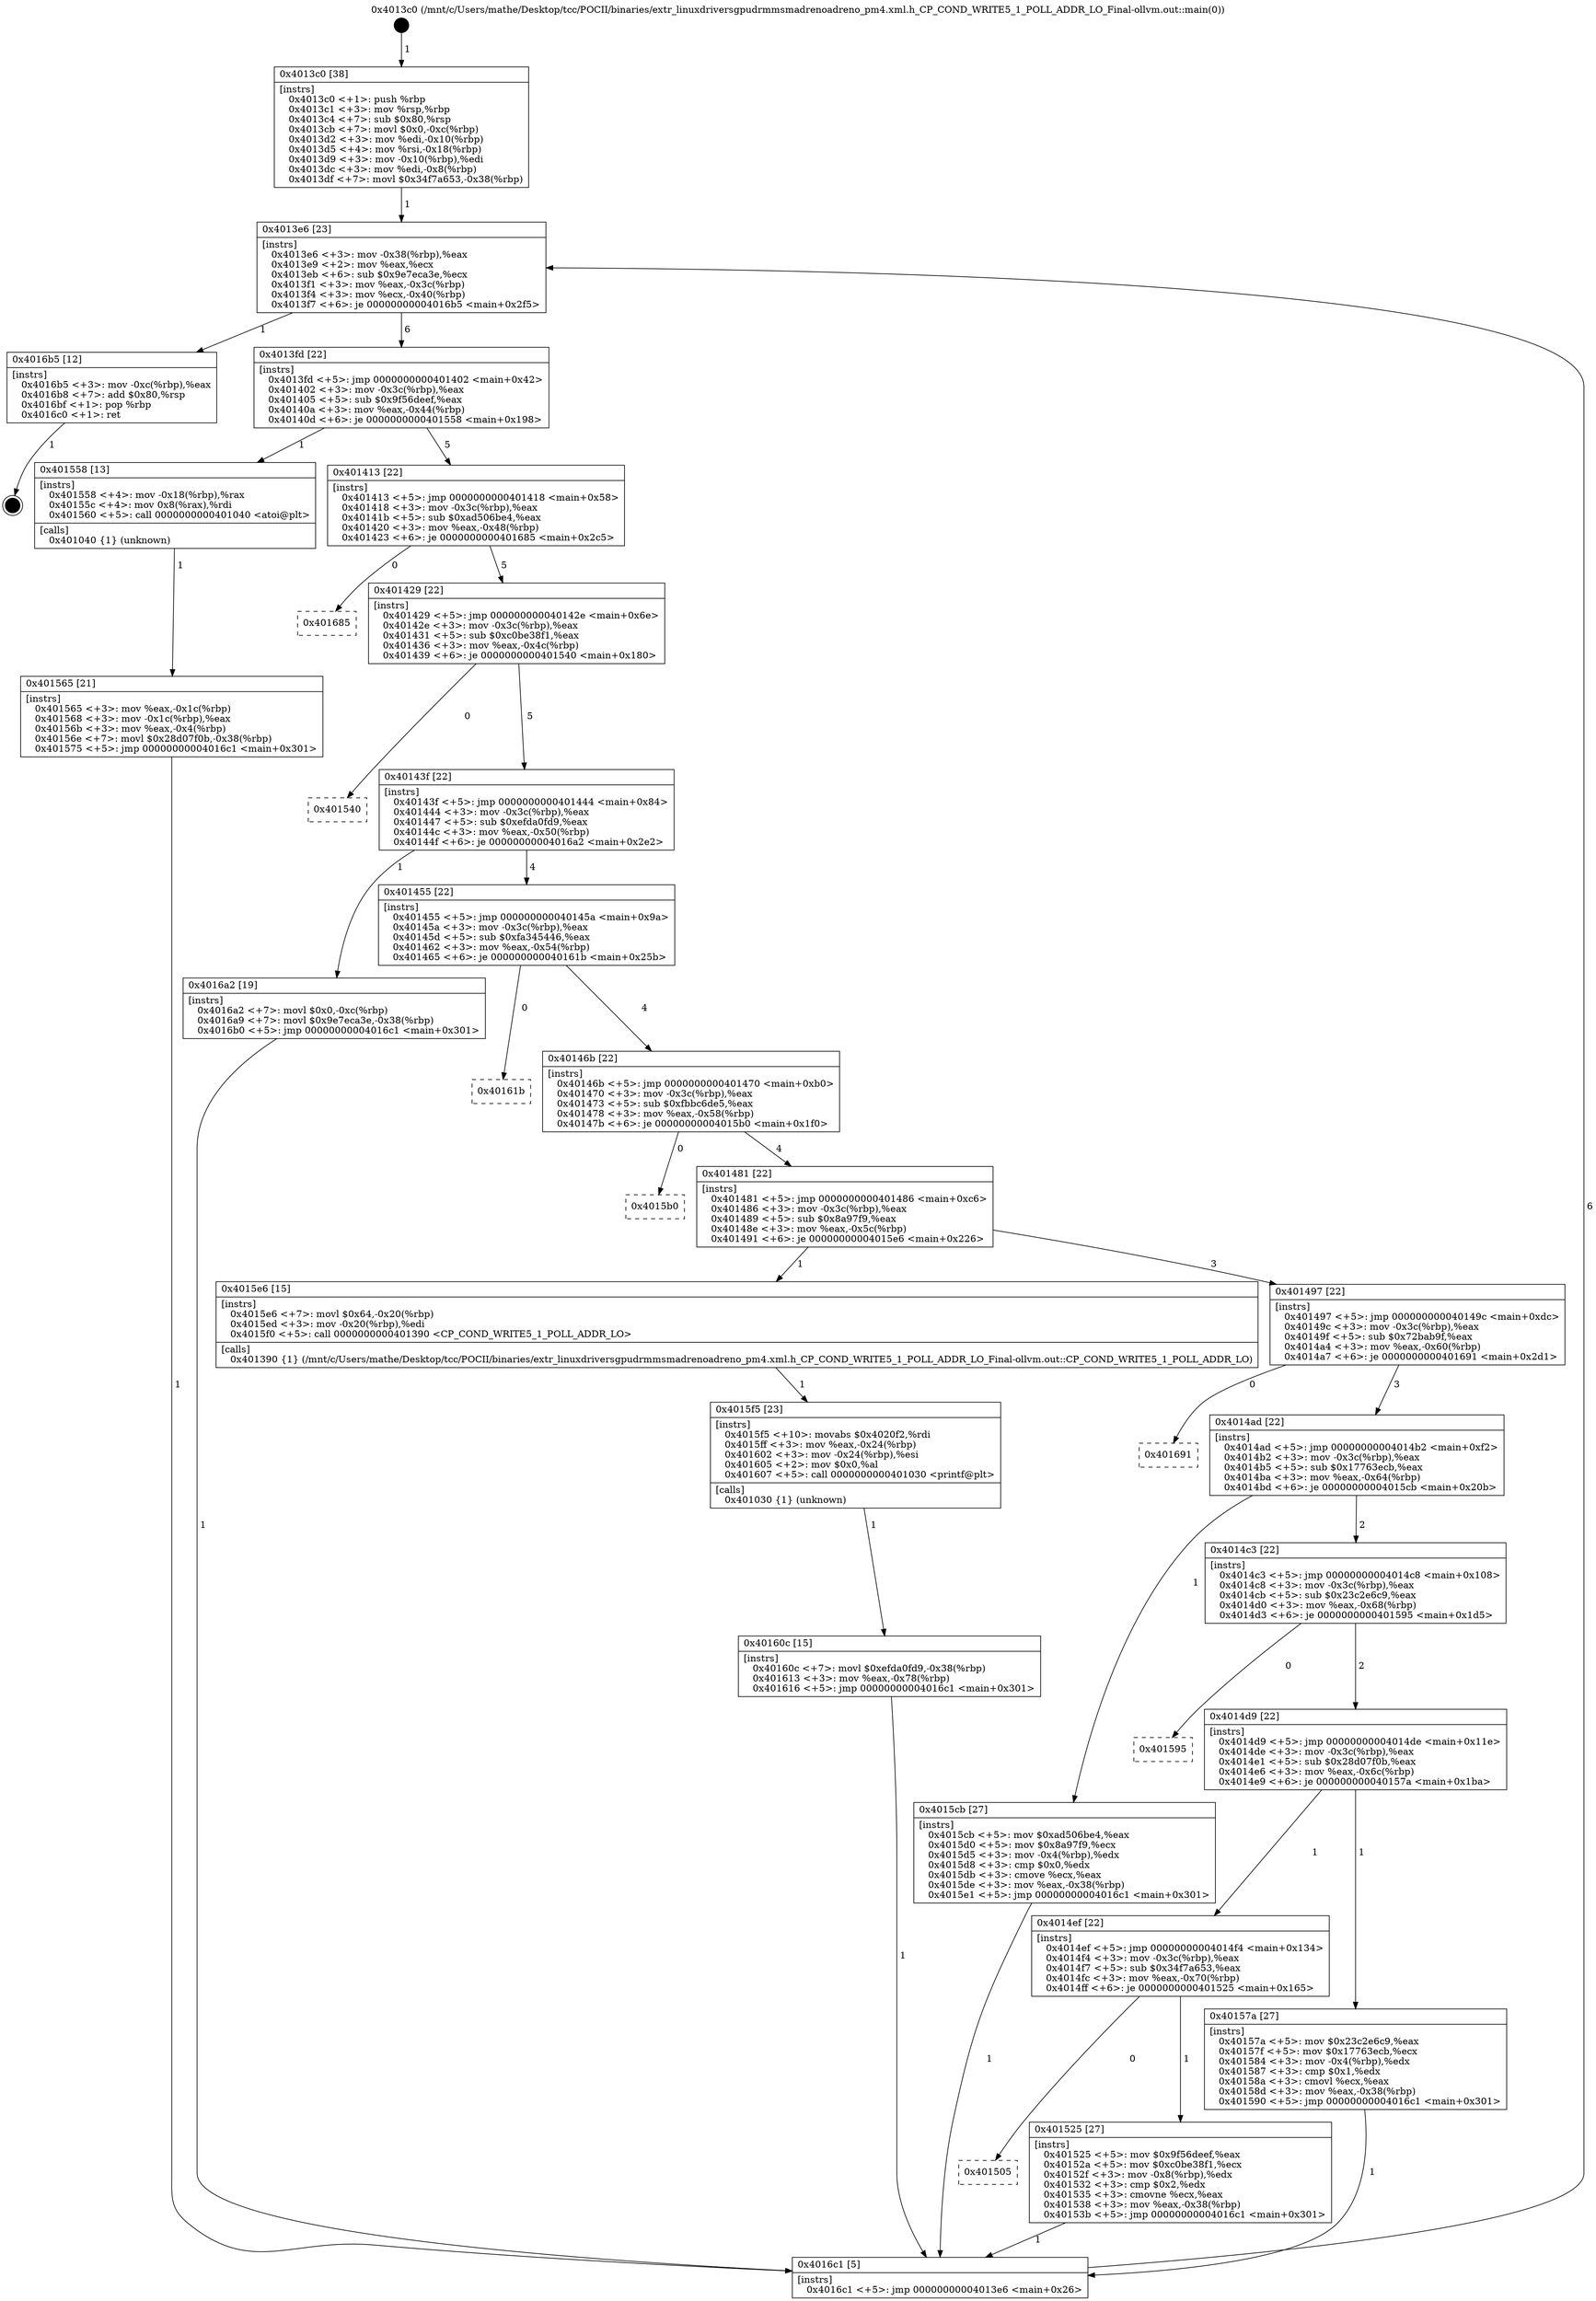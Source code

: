 digraph "0x4013c0" {
  label = "0x4013c0 (/mnt/c/Users/mathe/Desktop/tcc/POCII/binaries/extr_linuxdriversgpudrmmsmadrenoadreno_pm4.xml.h_CP_COND_WRITE5_1_POLL_ADDR_LO_Final-ollvm.out::main(0))"
  labelloc = "t"
  node[shape=record]

  Entry [label="",width=0.3,height=0.3,shape=circle,fillcolor=black,style=filled]
  "0x4013e6" [label="{
     0x4013e6 [23]\l
     | [instrs]\l
     &nbsp;&nbsp;0x4013e6 \<+3\>: mov -0x38(%rbp),%eax\l
     &nbsp;&nbsp;0x4013e9 \<+2\>: mov %eax,%ecx\l
     &nbsp;&nbsp;0x4013eb \<+6\>: sub $0x9e7eca3e,%ecx\l
     &nbsp;&nbsp;0x4013f1 \<+3\>: mov %eax,-0x3c(%rbp)\l
     &nbsp;&nbsp;0x4013f4 \<+3\>: mov %ecx,-0x40(%rbp)\l
     &nbsp;&nbsp;0x4013f7 \<+6\>: je 00000000004016b5 \<main+0x2f5\>\l
  }"]
  "0x4016b5" [label="{
     0x4016b5 [12]\l
     | [instrs]\l
     &nbsp;&nbsp;0x4016b5 \<+3\>: mov -0xc(%rbp),%eax\l
     &nbsp;&nbsp;0x4016b8 \<+7\>: add $0x80,%rsp\l
     &nbsp;&nbsp;0x4016bf \<+1\>: pop %rbp\l
     &nbsp;&nbsp;0x4016c0 \<+1\>: ret\l
  }"]
  "0x4013fd" [label="{
     0x4013fd [22]\l
     | [instrs]\l
     &nbsp;&nbsp;0x4013fd \<+5\>: jmp 0000000000401402 \<main+0x42\>\l
     &nbsp;&nbsp;0x401402 \<+3\>: mov -0x3c(%rbp),%eax\l
     &nbsp;&nbsp;0x401405 \<+5\>: sub $0x9f56deef,%eax\l
     &nbsp;&nbsp;0x40140a \<+3\>: mov %eax,-0x44(%rbp)\l
     &nbsp;&nbsp;0x40140d \<+6\>: je 0000000000401558 \<main+0x198\>\l
  }"]
  Exit [label="",width=0.3,height=0.3,shape=circle,fillcolor=black,style=filled,peripheries=2]
  "0x401558" [label="{
     0x401558 [13]\l
     | [instrs]\l
     &nbsp;&nbsp;0x401558 \<+4\>: mov -0x18(%rbp),%rax\l
     &nbsp;&nbsp;0x40155c \<+4\>: mov 0x8(%rax),%rdi\l
     &nbsp;&nbsp;0x401560 \<+5\>: call 0000000000401040 \<atoi@plt\>\l
     | [calls]\l
     &nbsp;&nbsp;0x401040 \{1\} (unknown)\l
  }"]
  "0x401413" [label="{
     0x401413 [22]\l
     | [instrs]\l
     &nbsp;&nbsp;0x401413 \<+5\>: jmp 0000000000401418 \<main+0x58\>\l
     &nbsp;&nbsp;0x401418 \<+3\>: mov -0x3c(%rbp),%eax\l
     &nbsp;&nbsp;0x40141b \<+5\>: sub $0xad506be4,%eax\l
     &nbsp;&nbsp;0x401420 \<+3\>: mov %eax,-0x48(%rbp)\l
     &nbsp;&nbsp;0x401423 \<+6\>: je 0000000000401685 \<main+0x2c5\>\l
  }"]
  "0x40160c" [label="{
     0x40160c [15]\l
     | [instrs]\l
     &nbsp;&nbsp;0x40160c \<+7\>: movl $0xefda0fd9,-0x38(%rbp)\l
     &nbsp;&nbsp;0x401613 \<+3\>: mov %eax,-0x78(%rbp)\l
     &nbsp;&nbsp;0x401616 \<+5\>: jmp 00000000004016c1 \<main+0x301\>\l
  }"]
  "0x401685" [label="{
     0x401685\l
  }", style=dashed]
  "0x401429" [label="{
     0x401429 [22]\l
     | [instrs]\l
     &nbsp;&nbsp;0x401429 \<+5\>: jmp 000000000040142e \<main+0x6e\>\l
     &nbsp;&nbsp;0x40142e \<+3\>: mov -0x3c(%rbp),%eax\l
     &nbsp;&nbsp;0x401431 \<+5\>: sub $0xc0be38f1,%eax\l
     &nbsp;&nbsp;0x401436 \<+3\>: mov %eax,-0x4c(%rbp)\l
     &nbsp;&nbsp;0x401439 \<+6\>: je 0000000000401540 \<main+0x180\>\l
  }"]
  "0x4015f5" [label="{
     0x4015f5 [23]\l
     | [instrs]\l
     &nbsp;&nbsp;0x4015f5 \<+10\>: movabs $0x4020f2,%rdi\l
     &nbsp;&nbsp;0x4015ff \<+3\>: mov %eax,-0x24(%rbp)\l
     &nbsp;&nbsp;0x401602 \<+3\>: mov -0x24(%rbp),%esi\l
     &nbsp;&nbsp;0x401605 \<+2\>: mov $0x0,%al\l
     &nbsp;&nbsp;0x401607 \<+5\>: call 0000000000401030 \<printf@plt\>\l
     | [calls]\l
     &nbsp;&nbsp;0x401030 \{1\} (unknown)\l
  }"]
  "0x401540" [label="{
     0x401540\l
  }", style=dashed]
  "0x40143f" [label="{
     0x40143f [22]\l
     | [instrs]\l
     &nbsp;&nbsp;0x40143f \<+5\>: jmp 0000000000401444 \<main+0x84\>\l
     &nbsp;&nbsp;0x401444 \<+3\>: mov -0x3c(%rbp),%eax\l
     &nbsp;&nbsp;0x401447 \<+5\>: sub $0xefda0fd9,%eax\l
     &nbsp;&nbsp;0x40144c \<+3\>: mov %eax,-0x50(%rbp)\l
     &nbsp;&nbsp;0x40144f \<+6\>: je 00000000004016a2 \<main+0x2e2\>\l
  }"]
  "0x401565" [label="{
     0x401565 [21]\l
     | [instrs]\l
     &nbsp;&nbsp;0x401565 \<+3\>: mov %eax,-0x1c(%rbp)\l
     &nbsp;&nbsp;0x401568 \<+3\>: mov -0x1c(%rbp),%eax\l
     &nbsp;&nbsp;0x40156b \<+3\>: mov %eax,-0x4(%rbp)\l
     &nbsp;&nbsp;0x40156e \<+7\>: movl $0x28d07f0b,-0x38(%rbp)\l
     &nbsp;&nbsp;0x401575 \<+5\>: jmp 00000000004016c1 \<main+0x301\>\l
  }"]
  "0x4016a2" [label="{
     0x4016a2 [19]\l
     | [instrs]\l
     &nbsp;&nbsp;0x4016a2 \<+7\>: movl $0x0,-0xc(%rbp)\l
     &nbsp;&nbsp;0x4016a9 \<+7\>: movl $0x9e7eca3e,-0x38(%rbp)\l
     &nbsp;&nbsp;0x4016b0 \<+5\>: jmp 00000000004016c1 \<main+0x301\>\l
  }"]
  "0x401455" [label="{
     0x401455 [22]\l
     | [instrs]\l
     &nbsp;&nbsp;0x401455 \<+5\>: jmp 000000000040145a \<main+0x9a\>\l
     &nbsp;&nbsp;0x40145a \<+3\>: mov -0x3c(%rbp),%eax\l
     &nbsp;&nbsp;0x40145d \<+5\>: sub $0xfa345446,%eax\l
     &nbsp;&nbsp;0x401462 \<+3\>: mov %eax,-0x54(%rbp)\l
     &nbsp;&nbsp;0x401465 \<+6\>: je 000000000040161b \<main+0x25b\>\l
  }"]
  "0x4013c0" [label="{
     0x4013c0 [38]\l
     | [instrs]\l
     &nbsp;&nbsp;0x4013c0 \<+1\>: push %rbp\l
     &nbsp;&nbsp;0x4013c1 \<+3\>: mov %rsp,%rbp\l
     &nbsp;&nbsp;0x4013c4 \<+7\>: sub $0x80,%rsp\l
     &nbsp;&nbsp;0x4013cb \<+7\>: movl $0x0,-0xc(%rbp)\l
     &nbsp;&nbsp;0x4013d2 \<+3\>: mov %edi,-0x10(%rbp)\l
     &nbsp;&nbsp;0x4013d5 \<+4\>: mov %rsi,-0x18(%rbp)\l
     &nbsp;&nbsp;0x4013d9 \<+3\>: mov -0x10(%rbp),%edi\l
     &nbsp;&nbsp;0x4013dc \<+3\>: mov %edi,-0x8(%rbp)\l
     &nbsp;&nbsp;0x4013df \<+7\>: movl $0x34f7a653,-0x38(%rbp)\l
  }"]
  "0x40161b" [label="{
     0x40161b\l
  }", style=dashed]
  "0x40146b" [label="{
     0x40146b [22]\l
     | [instrs]\l
     &nbsp;&nbsp;0x40146b \<+5\>: jmp 0000000000401470 \<main+0xb0\>\l
     &nbsp;&nbsp;0x401470 \<+3\>: mov -0x3c(%rbp),%eax\l
     &nbsp;&nbsp;0x401473 \<+5\>: sub $0xfbbc6de5,%eax\l
     &nbsp;&nbsp;0x401478 \<+3\>: mov %eax,-0x58(%rbp)\l
     &nbsp;&nbsp;0x40147b \<+6\>: je 00000000004015b0 \<main+0x1f0\>\l
  }"]
  "0x4016c1" [label="{
     0x4016c1 [5]\l
     | [instrs]\l
     &nbsp;&nbsp;0x4016c1 \<+5\>: jmp 00000000004013e6 \<main+0x26\>\l
  }"]
  "0x4015b0" [label="{
     0x4015b0\l
  }", style=dashed]
  "0x401481" [label="{
     0x401481 [22]\l
     | [instrs]\l
     &nbsp;&nbsp;0x401481 \<+5\>: jmp 0000000000401486 \<main+0xc6\>\l
     &nbsp;&nbsp;0x401486 \<+3\>: mov -0x3c(%rbp),%eax\l
     &nbsp;&nbsp;0x401489 \<+5\>: sub $0x8a97f9,%eax\l
     &nbsp;&nbsp;0x40148e \<+3\>: mov %eax,-0x5c(%rbp)\l
     &nbsp;&nbsp;0x401491 \<+6\>: je 00000000004015e6 \<main+0x226\>\l
  }"]
  "0x401505" [label="{
     0x401505\l
  }", style=dashed]
  "0x4015e6" [label="{
     0x4015e6 [15]\l
     | [instrs]\l
     &nbsp;&nbsp;0x4015e6 \<+7\>: movl $0x64,-0x20(%rbp)\l
     &nbsp;&nbsp;0x4015ed \<+3\>: mov -0x20(%rbp),%edi\l
     &nbsp;&nbsp;0x4015f0 \<+5\>: call 0000000000401390 \<CP_COND_WRITE5_1_POLL_ADDR_LO\>\l
     | [calls]\l
     &nbsp;&nbsp;0x401390 \{1\} (/mnt/c/Users/mathe/Desktop/tcc/POCII/binaries/extr_linuxdriversgpudrmmsmadrenoadreno_pm4.xml.h_CP_COND_WRITE5_1_POLL_ADDR_LO_Final-ollvm.out::CP_COND_WRITE5_1_POLL_ADDR_LO)\l
  }"]
  "0x401497" [label="{
     0x401497 [22]\l
     | [instrs]\l
     &nbsp;&nbsp;0x401497 \<+5\>: jmp 000000000040149c \<main+0xdc\>\l
     &nbsp;&nbsp;0x40149c \<+3\>: mov -0x3c(%rbp),%eax\l
     &nbsp;&nbsp;0x40149f \<+5\>: sub $0x72bab9f,%eax\l
     &nbsp;&nbsp;0x4014a4 \<+3\>: mov %eax,-0x60(%rbp)\l
     &nbsp;&nbsp;0x4014a7 \<+6\>: je 0000000000401691 \<main+0x2d1\>\l
  }"]
  "0x401525" [label="{
     0x401525 [27]\l
     | [instrs]\l
     &nbsp;&nbsp;0x401525 \<+5\>: mov $0x9f56deef,%eax\l
     &nbsp;&nbsp;0x40152a \<+5\>: mov $0xc0be38f1,%ecx\l
     &nbsp;&nbsp;0x40152f \<+3\>: mov -0x8(%rbp),%edx\l
     &nbsp;&nbsp;0x401532 \<+3\>: cmp $0x2,%edx\l
     &nbsp;&nbsp;0x401535 \<+3\>: cmovne %ecx,%eax\l
     &nbsp;&nbsp;0x401538 \<+3\>: mov %eax,-0x38(%rbp)\l
     &nbsp;&nbsp;0x40153b \<+5\>: jmp 00000000004016c1 \<main+0x301\>\l
  }"]
  "0x401691" [label="{
     0x401691\l
  }", style=dashed]
  "0x4014ad" [label="{
     0x4014ad [22]\l
     | [instrs]\l
     &nbsp;&nbsp;0x4014ad \<+5\>: jmp 00000000004014b2 \<main+0xf2\>\l
     &nbsp;&nbsp;0x4014b2 \<+3\>: mov -0x3c(%rbp),%eax\l
     &nbsp;&nbsp;0x4014b5 \<+5\>: sub $0x17763ecb,%eax\l
     &nbsp;&nbsp;0x4014ba \<+3\>: mov %eax,-0x64(%rbp)\l
     &nbsp;&nbsp;0x4014bd \<+6\>: je 00000000004015cb \<main+0x20b\>\l
  }"]
  "0x4014ef" [label="{
     0x4014ef [22]\l
     | [instrs]\l
     &nbsp;&nbsp;0x4014ef \<+5\>: jmp 00000000004014f4 \<main+0x134\>\l
     &nbsp;&nbsp;0x4014f4 \<+3\>: mov -0x3c(%rbp),%eax\l
     &nbsp;&nbsp;0x4014f7 \<+5\>: sub $0x34f7a653,%eax\l
     &nbsp;&nbsp;0x4014fc \<+3\>: mov %eax,-0x70(%rbp)\l
     &nbsp;&nbsp;0x4014ff \<+6\>: je 0000000000401525 \<main+0x165\>\l
  }"]
  "0x4015cb" [label="{
     0x4015cb [27]\l
     | [instrs]\l
     &nbsp;&nbsp;0x4015cb \<+5\>: mov $0xad506be4,%eax\l
     &nbsp;&nbsp;0x4015d0 \<+5\>: mov $0x8a97f9,%ecx\l
     &nbsp;&nbsp;0x4015d5 \<+3\>: mov -0x4(%rbp),%edx\l
     &nbsp;&nbsp;0x4015d8 \<+3\>: cmp $0x0,%edx\l
     &nbsp;&nbsp;0x4015db \<+3\>: cmove %ecx,%eax\l
     &nbsp;&nbsp;0x4015de \<+3\>: mov %eax,-0x38(%rbp)\l
     &nbsp;&nbsp;0x4015e1 \<+5\>: jmp 00000000004016c1 \<main+0x301\>\l
  }"]
  "0x4014c3" [label="{
     0x4014c3 [22]\l
     | [instrs]\l
     &nbsp;&nbsp;0x4014c3 \<+5\>: jmp 00000000004014c8 \<main+0x108\>\l
     &nbsp;&nbsp;0x4014c8 \<+3\>: mov -0x3c(%rbp),%eax\l
     &nbsp;&nbsp;0x4014cb \<+5\>: sub $0x23c2e6c9,%eax\l
     &nbsp;&nbsp;0x4014d0 \<+3\>: mov %eax,-0x68(%rbp)\l
     &nbsp;&nbsp;0x4014d3 \<+6\>: je 0000000000401595 \<main+0x1d5\>\l
  }"]
  "0x40157a" [label="{
     0x40157a [27]\l
     | [instrs]\l
     &nbsp;&nbsp;0x40157a \<+5\>: mov $0x23c2e6c9,%eax\l
     &nbsp;&nbsp;0x40157f \<+5\>: mov $0x17763ecb,%ecx\l
     &nbsp;&nbsp;0x401584 \<+3\>: mov -0x4(%rbp),%edx\l
     &nbsp;&nbsp;0x401587 \<+3\>: cmp $0x1,%edx\l
     &nbsp;&nbsp;0x40158a \<+3\>: cmovl %ecx,%eax\l
     &nbsp;&nbsp;0x40158d \<+3\>: mov %eax,-0x38(%rbp)\l
     &nbsp;&nbsp;0x401590 \<+5\>: jmp 00000000004016c1 \<main+0x301\>\l
  }"]
  "0x401595" [label="{
     0x401595\l
  }", style=dashed]
  "0x4014d9" [label="{
     0x4014d9 [22]\l
     | [instrs]\l
     &nbsp;&nbsp;0x4014d9 \<+5\>: jmp 00000000004014de \<main+0x11e\>\l
     &nbsp;&nbsp;0x4014de \<+3\>: mov -0x3c(%rbp),%eax\l
     &nbsp;&nbsp;0x4014e1 \<+5\>: sub $0x28d07f0b,%eax\l
     &nbsp;&nbsp;0x4014e6 \<+3\>: mov %eax,-0x6c(%rbp)\l
     &nbsp;&nbsp;0x4014e9 \<+6\>: je 000000000040157a \<main+0x1ba\>\l
  }"]
  Entry -> "0x4013c0" [label=" 1"]
  "0x4013e6" -> "0x4016b5" [label=" 1"]
  "0x4013e6" -> "0x4013fd" [label=" 6"]
  "0x4016b5" -> Exit [label=" 1"]
  "0x4013fd" -> "0x401558" [label=" 1"]
  "0x4013fd" -> "0x401413" [label=" 5"]
  "0x4016a2" -> "0x4016c1" [label=" 1"]
  "0x401413" -> "0x401685" [label=" 0"]
  "0x401413" -> "0x401429" [label=" 5"]
  "0x40160c" -> "0x4016c1" [label=" 1"]
  "0x401429" -> "0x401540" [label=" 0"]
  "0x401429" -> "0x40143f" [label=" 5"]
  "0x4015f5" -> "0x40160c" [label=" 1"]
  "0x40143f" -> "0x4016a2" [label=" 1"]
  "0x40143f" -> "0x401455" [label=" 4"]
  "0x4015e6" -> "0x4015f5" [label=" 1"]
  "0x401455" -> "0x40161b" [label=" 0"]
  "0x401455" -> "0x40146b" [label=" 4"]
  "0x4015cb" -> "0x4016c1" [label=" 1"]
  "0x40146b" -> "0x4015b0" [label=" 0"]
  "0x40146b" -> "0x401481" [label=" 4"]
  "0x40157a" -> "0x4016c1" [label=" 1"]
  "0x401481" -> "0x4015e6" [label=" 1"]
  "0x401481" -> "0x401497" [label=" 3"]
  "0x401565" -> "0x4016c1" [label=" 1"]
  "0x401497" -> "0x401691" [label=" 0"]
  "0x401497" -> "0x4014ad" [label=" 3"]
  "0x401558" -> "0x401565" [label=" 1"]
  "0x4014ad" -> "0x4015cb" [label=" 1"]
  "0x4014ad" -> "0x4014c3" [label=" 2"]
  "0x4013c0" -> "0x4013e6" [label=" 1"]
  "0x4014c3" -> "0x401595" [label=" 0"]
  "0x4014c3" -> "0x4014d9" [label=" 2"]
  "0x401525" -> "0x4016c1" [label=" 1"]
  "0x4014d9" -> "0x40157a" [label=" 1"]
  "0x4014d9" -> "0x4014ef" [label=" 1"]
  "0x4016c1" -> "0x4013e6" [label=" 6"]
  "0x4014ef" -> "0x401525" [label=" 1"]
  "0x4014ef" -> "0x401505" [label=" 0"]
}
